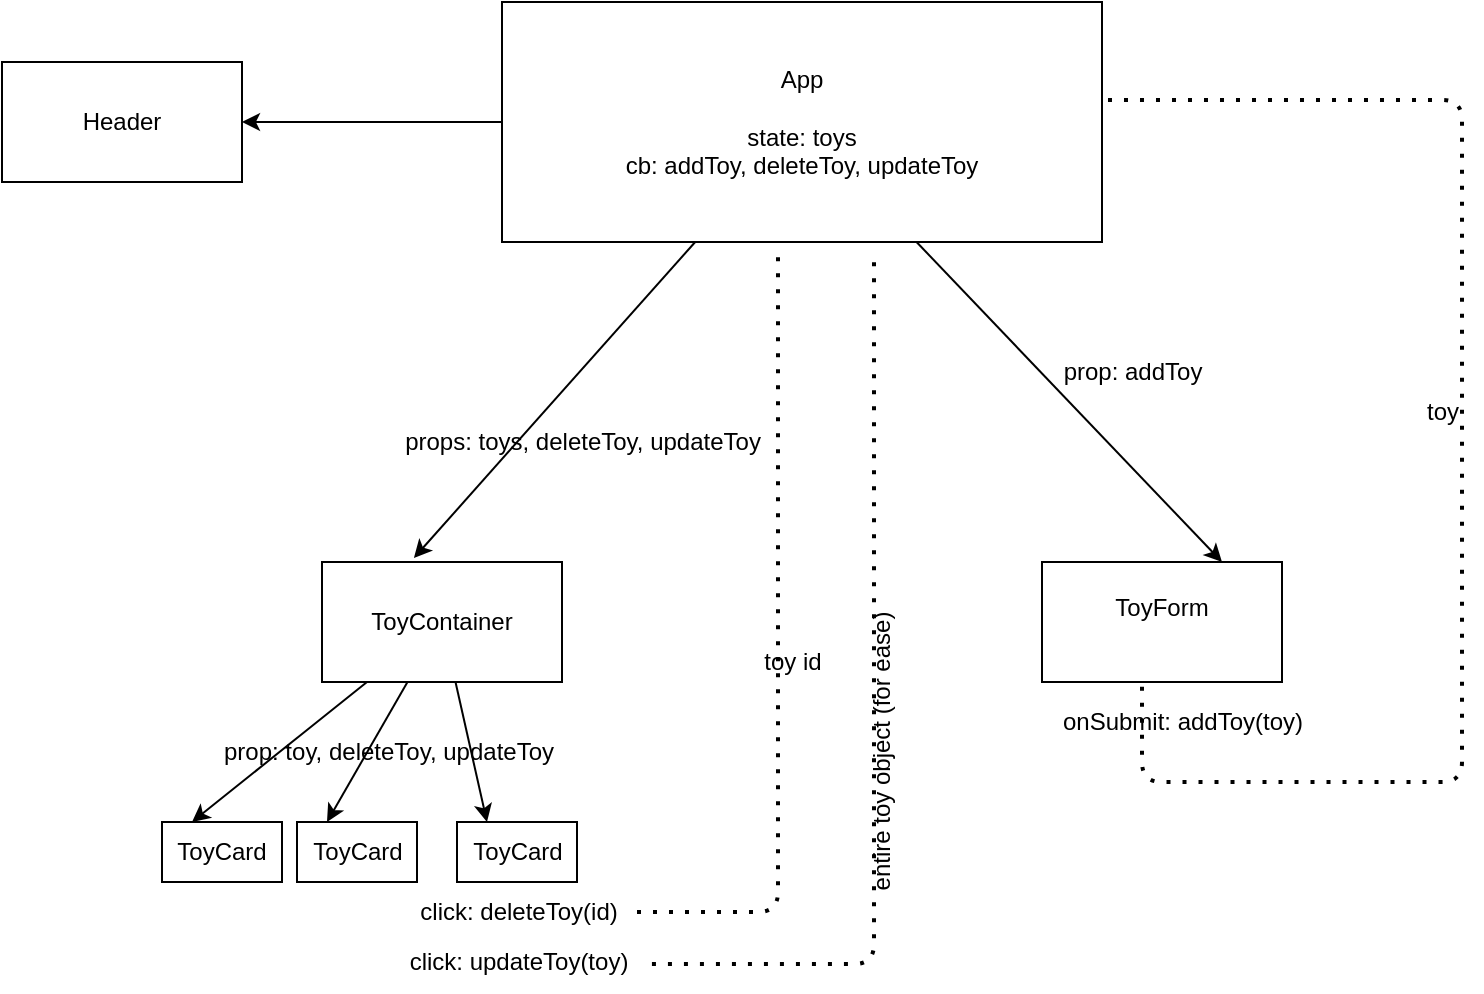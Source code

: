 <mxfile>
    <diagram id="X299lnmWdMYa2pUkoqR2" name="Page-1">
        <mxGraphModel dx="710" dy="529" grid="1" gridSize="10" guides="1" tooltips="1" connect="1" arrows="1" fold="1" page="1" pageScale="1" pageWidth="850" pageHeight="1100" math="0" shadow="0">
            <root>
                <mxCell id="0"/>
                <mxCell id="1" parent="0"/>
                <mxCell id="6" style="edgeStyle=none;html=1;" edge="1" parent="1" source="2" target="3">
                    <mxGeometry relative="1" as="geometry"/>
                </mxCell>
                <mxCell id="7" style="edgeStyle=none;html=1;entryX=0.383;entryY=-0.033;entryDx=0;entryDy=0;entryPerimeter=0;" edge="1" parent="1" source="2" target="4">
                    <mxGeometry relative="1" as="geometry"/>
                </mxCell>
                <mxCell id="8" style="edgeStyle=none;html=1;entryX=0.75;entryY=0;entryDx=0;entryDy=0;" edge="1" parent="1" source="2" target="5">
                    <mxGeometry relative="1" as="geometry"/>
                </mxCell>
                <mxCell id="2" value="App&lt;br&gt;&lt;br&gt;state: toys&lt;br&gt;cb: addToy, deleteToy, updateToy" style="whiteSpace=wrap;html=1;" vertex="1" parent="1">
                    <mxGeometry x="280" y="70" width="300" height="120" as="geometry"/>
                </mxCell>
                <mxCell id="3" value="Header" style="whiteSpace=wrap;html=1;" vertex="1" parent="1">
                    <mxGeometry x="30" y="100" width="120" height="60" as="geometry"/>
                </mxCell>
                <mxCell id="14" style="edgeStyle=none;html=1;entryX=0.25;entryY=0;entryDx=0;entryDy=0;" edge="1" parent="1" source="4" target="10">
                    <mxGeometry relative="1" as="geometry"/>
                </mxCell>
                <mxCell id="4" value="ToyContainer" style="whiteSpace=wrap;html=1;" vertex="1" parent="1">
                    <mxGeometry x="190" y="350" width="120" height="60" as="geometry"/>
                </mxCell>
                <mxCell id="5" value="ToyForm&lt;br&gt;&lt;br&gt;" style="whiteSpace=wrap;html=1;" vertex="1" parent="1">
                    <mxGeometry x="550" y="350" width="120" height="60" as="geometry"/>
                </mxCell>
                <mxCell id="9" value="props: toys, deleteToy, updateToy" style="text;html=1;align=center;verticalAlign=middle;resizable=0;points=[];autosize=1;strokeColor=none;fillColor=none;" vertex="1" parent="1">
                    <mxGeometry x="220" y="275" width="200" height="30" as="geometry"/>
                </mxCell>
                <mxCell id="10" value="ToyCard" style="whiteSpace=wrap;html=1;" vertex="1" parent="1">
                    <mxGeometry x="110" y="480" width="60" height="30" as="geometry"/>
                </mxCell>
                <mxCell id="17" style="edgeStyle=none;html=1;entryX=0.25;entryY=0;entryDx=0;entryDy=0;" edge="1" target="18" parent="1" source="4">
                    <mxGeometry relative="1" as="geometry">
                        <mxPoint x="280" y="410" as="sourcePoint"/>
                    </mxGeometry>
                </mxCell>
                <mxCell id="18" value="ToyCard" style="whiteSpace=wrap;html=1;" vertex="1" parent="1">
                    <mxGeometry x="177.5" y="480" width="60" height="30" as="geometry"/>
                </mxCell>
                <mxCell id="19" value="prop: toy, deleteToy, updateToy" style="text;html=1;align=center;verticalAlign=middle;resizable=0;points=[];autosize=1;strokeColor=none;fillColor=none;" vertex="1" parent="1">
                    <mxGeometry x="127.5" y="430" width="190" height="30" as="geometry"/>
                </mxCell>
                <mxCell id="20" style="edgeStyle=none;html=1;entryX=0.25;entryY=0;entryDx=0;entryDy=0;" edge="1" target="21" parent="1" source="4">
                    <mxGeometry relative="1" as="geometry">
                        <mxPoint x="360" y="410" as="sourcePoint"/>
                    </mxGeometry>
                </mxCell>
                <mxCell id="21" value="ToyCard" style="whiteSpace=wrap;html=1;" vertex="1" parent="1">
                    <mxGeometry x="257.5" y="480" width="60" height="30" as="geometry"/>
                </mxCell>
                <mxCell id="23" value="" style="endArrow=none;dashed=1;html=1;dashPattern=1 3;strokeWidth=2;exitX=1.01;exitY=0.408;exitDx=0;exitDy=0;exitPerimeter=0;" edge="1" parent="1" source="2">
                    <mxGeometry width="50" height="50" relative="1" as="geometry">
                        <mxPoint x="740" y="240" as="sourcePoint"/>
                        <mxPoint x="600" y="410" as="targetPoint"/>
                        <Array as="points">
                            <mxPoint x="760" y="119"/>
                            <mxPoint x="760" y="460"/>
                            <mxPoint x="600" y="460"/>
                        </Array>
                    </mxGeometry>
                </mxCell>
                <mxCell id="24" value="prop: addToy" style="text;html=1;align=center;verticalAlign=middle;resizable=0;points=[];autosize=1;strokeColor=none;fillColor=none;" vertex="1" parent="1">
                    <mxGeometry x="550" y="240" width="90" height="30" as="geometry"/>
                </mxCell>
                <mxCell id="27" value="onSubmit: addToy(toy)" style="text;html=1;align=center;verticalAlign=middle;resizable=0;points=[];autosize=1;strokeColor=none;fillColor=none;" vertex="1" parent="1">
                    <mxGeometry x="550" y="415" width="140" height="30" as="geometry"/>
                </mxCell>
                <mxCell id="28" value="toy" style="text;html=1;align=center;verticalAlign=middle;resizable=0;points=[];autosize=1;strokeColor=none;fillColor=none;" vertex="1" parent="1">
                    <mxGeometry x="730" y="260" width="40" height="30" as="geometry"/>
                </mxCell>
                <mxCell id="29" value="click: deleteToy(id)" style="text;html=1;align=center;verticalAlign=middle;resizable=0;points=[];autosize=1;strokeColor=none;fillColor=none;" vertex="1" parent="1">
                    <mxGeometry x="227.5" y="510" width="120" height="30" as="geometry"/>
                </mxCell>
                <mxCell id="30" value="" style="endArrow=none;dashed=1;html=1;dashPattern=1 3;strokeWidth=2;entryX=0.46;entryY=1.025;entryDx=0;entryDy=0;entryPerimeter=0;" edge="1" parent="1" source="29" target="2">
                    <mxGeometry width="50" height="50" relative="1" as="geometry">
                        <mxPoint x="310" y="360" as="sourcePoint"/>
                        <mxPoint x="360" y="310" as="targetPoint"/>
                        <Array as="points">
                            <mxPoint x="418" y="525"/>
                        </Array>
                    </mxGeometry>
                </mxCell>
                <mxCell id="31" value="toy id" style="text;html=1;align=center;verticalAlign=middle;resizable=0;points=[];autosize=1;strokeColor=none;fillColor=none;" vertex="1" parent="1">
                    <mxGeometry x="400" y="385" width="50" height="30" as="geometry"/>
                </mxCell>
                <mxCell id="33" value="click: updateToy(toy)" style="text;html=1;align=center;verticalAlign=middle;resizable=0;points=[];autosize=1;strokeColor=none;fillColor=none;" vertex="1" parent="1">
                    <mxGeometry x="222.5" y="535" width="130" height="30" as="geometry"/>
                </mxCell>
                <mxCell id="34" value="" style="endArrow=none;dashed=1;html=1;dashPattern=1 3;strokeWidth=2;exitX=1.019;exitY=0.533;exitDx=0;exitDy=0;exitPerimeter=0;entryX=0.62;entryY=1.042;entryDx=0;entryDy=0;entryPerimeter=0;" edge="1" parent="1" source="33" target="2">
                    <mxGeometry width="50" height="50" relative="1" as="geometry">
                        <mxPoint x="310" y="360" as="sourcePoint"/>
                        <mxPoint x="360" y="310" as="targetPoint"/>
                        <Array as="points">
                            <mxPoint x="466" y="551"/>
                        </Array>
                    </mxGeometry>
                </mxCell>
                <mxCell id="35" value="entire toy object (for ease)" style="text;html=1;align=center;verticalAlign=middle;resizable=0;points=[];autosize=1;strokeColor=none;fillColor=none;rotation=-90;" vertex="1" parent="1">
                    <mxGeometry x="390" y="430" width="160" height="30" as="geometry"/>
                </mxCell>
            </root>
        </mxGraphModel>
    </diagram>
</mxfile>